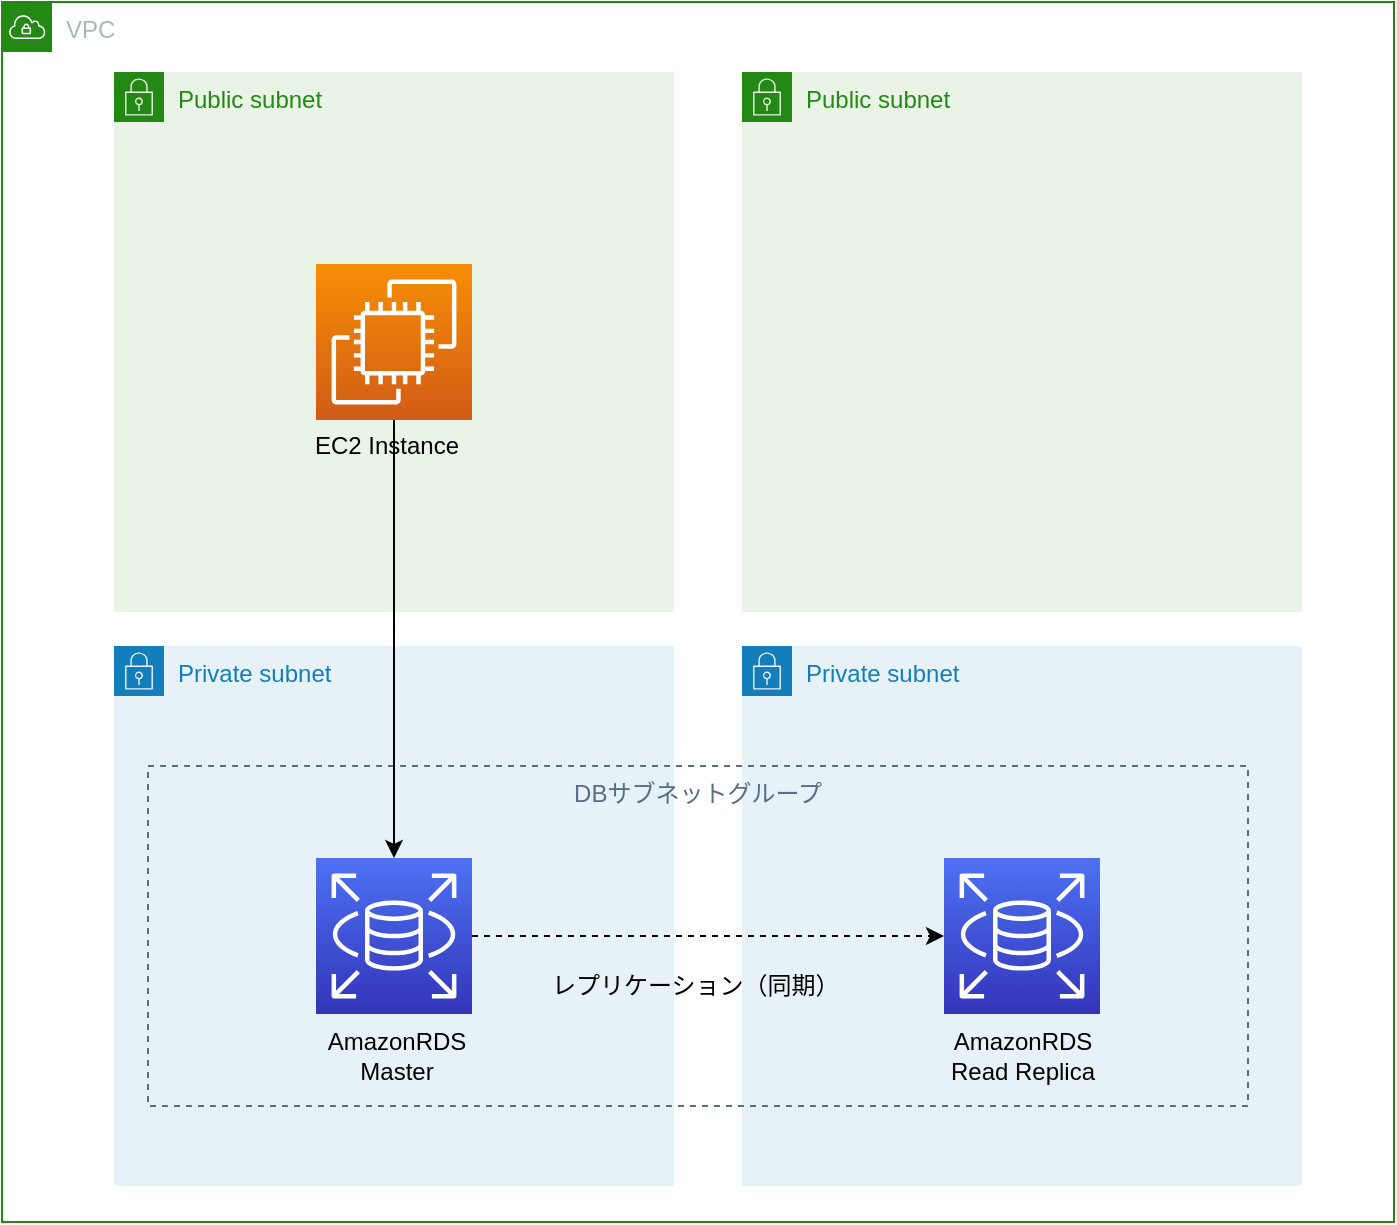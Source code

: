 <mxfile version="10.7.7" type="github"><diagram id="EyTHyn5_B0S4v9deim1Q" name="ページ1"><mxGraphModel dx="1412" dy="941" grid="1" gridSize="10" guides="1" tooltips="1" connect="1" arrows="1" fold="1" page="1" pageScale="1" pageWidth="1169" pageHeight="827" math="0" shadow="0"><root><mxCell id="0"/><mxCell id="1" parent="0"/><mxCell id="Y9yDRAba7-KpeMn9Th5Y-2" value="VPC" style="points=[[0,0],[0.25,0],[0.5,0],[0.75,0],[1,0],[1,0.25],[1,0.5],[1,0.75],[1,1],[0.75,1],[0.5,1],[0.25,1],[0,1],[0,0.75],[0,0.5],[0,0.25]];outlineConnect=0;gradientColor=none;html=1;whiteSpace=wrap;fontSize=12;fontStyle=0;shape=mxgraph.aws4.group;grIcon=mxgraph.aws4.group_vpc;strokeColor=#248814;fillColor=none;verticalAlign=top;align=left;spacingLeft=30;fontColor=#AAB7B8;dashed=0;" vertex="1" parent="1"><mxGeometry x="214" y="100" width="696" height="610" as="geometry"/></mxCell><mxCell id="Y9yDRAba7-KpeMn9Th5Y-4" value="Private subnet" style="points=[[0,0],[0.25,0],[0.5,0],[0.75,0],[1,0],[1,0.25],[1,0.5],[1,0.75],[1,1],[0.75,1],[0.5,1],[0.25,1],[0,1],[0,0.75],[0,0.5],[0,0.25]];outlineConnect=0;gradientColor=none;html=1;whiteSpace=wrap;fontSize=12;fontStyle=0;shape=mxgraph.aws4.group;grIcon=mxgraph.aws4.group_security_group;grStroke=0;strokeColor=#147EBA;fillColor=#E6F2F8;verticalAlign=top;align=left;spacingLeft=30;fontColor=#147EBA;dashed=0;" vertex="1" parent="1"><mxGeometry x="584" y="422" width="280" height="270" as="geometry"/></mxCell><mxCell id="Y9yDRAba7-KpeMn9Th5Y-3" value="Private subnet" style="points=[[0,0],[0.25,0],[0.5,0],[0.75,0],[1,0],[1,0.25],[1,0.5],[1,0.75],[1,1],[0.75,1],[0.5,1],[0.25,1],[0,1],[0,0.75],[0,0.5],[0,0.25]];outlineConnect=0;gradientColor=none;html=1;whiteSpace=wrap;fontSize=12;fontStyle=0;shape=mxgraph.aws4.group;grIcon=mxgraph.aws4.group_security_group;grStroke=0;strokeColor=#147EBA;fillColor=#E6F2F8;verticalAlign=top;align=left;spacingLeft=30;fontColor=#147EBA;dashed=0;" vertex="1" parent="1"><mxGeometry x="270" y="422" width="280" height="270" as="geometry"/></mxCell><mxCell id="Y9yDRAba7-KpeMn9Th5Y-9" value="DBサブネットグループ" style="fillColor=none;strokeColor=#5A6C86;dashed=1;verticalAlign=top;fontStyle=0;fontColor=#5A6C86;" vertex="1" parent="1"><mxGeometry x="287" y="482" width="550" height="170" as="geometry"/></mxCell><mxCell id="Y9yDRAba7-KpeMn9Th5Y-5" value="Public subnet" style="points=[[0,0],[0.25,0],[0.5,0],[0.75,0],[1,0],[1,0.25],[1,0.5],[1,0.75],[1,1],[0.75,1],[0.5,1],[0.25,1],[0,1],[0,0.75],[0,0.5],[0,0.25]];outlineConnect=0;gradientColor=none;html=1;whiteSpace=wrap;fontSize=12;fontStyle=0;shape=mxgraph.aws4.group;grIcon=mxgraph.aws4.group_security_group;grStroke=0;strokeColor=#248814;fillColor=#E9F3E6;verticalAlign=top;align=left;spacingLeft=30;fontColor=#248814;dashed=0;" vertex="1" parent="1"><mxGeometry x="270" y="135" width="280" height="270" as="geometry"/></mxCell><mxCell id="Y9yDRAba7-KpeMn9Th5Y-6" value="Public subnet" style="points=[[0,0],[0.25,0],[0.5,0],[0.75,0],[1,0],[1,0.25],[1,0.5],[1,0.75],[1,1],[0.75,1],[0.5,1],[0.25,1],[0,1],[0,0.75],[0,0.5],[0,0.25]];outlineConnect=0;gradientColor=none;html=1;whiteSpace=wrap;fontSize=12;fontStyle=0;shape=mxgraph.aws4.group;grIcon=mxgraph.aws4.group_security_group;grStroke=0;strokeColor=#248814;fillColor=#E9F3E6;verticalAlign=top;align=left;spacingLeft=30;fontColor=#248814;dashed=0;" vertex="1" parent="1"><mxGeometry x="584" y="135" width="280" height="270" as="geometry"/></mxCell><mxCell id="Y9yDRAba7-KpeMn9Th5Y-14" style="edgeStyle=orthogonalEdgeStyle;rounded=0;orthogonalLoop=1;jettySize=auto;html=1;" edge="1" parent="1" source="Y9yDRAba7-KpeMn9Th5Y-18" target="Y9yDRAba7-KpeMn9Th5Y-8"><mxGeometry relative="1" as="geometry"><mxPoint x="410.0" y="294" as="sourcePoint"/></mxGeometry></mxCell><mxCell id="Y9yDRAba7-KpeMn9Th5Y-16" style="edgeStyle=orthogonalEdgeStyle;rounded=0;orthogonalLoop=1;jettySize=auto;html=1;strokeColor=#000000;dashed=1;" edge="1" parent="1" source="Y9yDRAba7-KpeMn9Th5Y-8" target="Y9yDRAba7-KpeMn9Th5Y-10"><mxGeometry relative="1" as="geometry"/></mxCell><mxCell id="Y9yDRAba7-KpeMn9Th5Y-8" value="" style="outlineConnect=0;fontColor=#232F3E;gradientColor=#4D72F3;gradientDirection=north;fillColor=#3334B9;strokeColor=#ffffff;dashed=0;verticalLabelPosition=bottom;verticalAlign=top;align=center;html=1;fontSize=12;fontStyle=0;aspect=fixed;shape=mxgraph.aws4.resourceIcon;resIcon=mxgraph.aws4.rds;" vertex="1" parent="1"><mxGeometry x="371" y="528" width="78" height="78" as="geometry"/></mxCell><mxCell id="Y9yDRAba7-KpeMn9Th5Y-10" value="" style="outlineConnect=0;fontColor=#232F3E;gradientColor=#4D72F3;gradientDirection=north;fillColor=#3334B9;strokeColor=#ffffff;dashed=0;verticalLabelPosition=bottom;verticalAlign=top;align=center;html=1;fontSize=12;fontStyle=0;aspect=fixed;shape=mxgraph.aws4.resourceIcon;resIcon=mxgraph.aws4.rds;" vertex="1" parent="1"><mxGeometry x="685" y="528" width="78" height="78" as="geometry"/></mxCell><mxCell id="Y9yDRAba7-KpeMn9Th5Y-11" value="AmazonRDS&lt;br&gt;Master&lt;br&gt;" style="text;html=1;resizable=0;autosize=1;align=center;verticalAlign=middle;points=[];fillColor=none;strokeColor=none;rounded=0;" vertex="1" parent="1"><mxGeometry x="371" y="612" width="80" height="30" as="geometry"/></mxCell><mxCell id="Y9yDRAba7-KpeMn9Th5Y-13" value="AmazonRDS&lt;br&gt;Read Replica&lt;br&gt;" style="text;html=1;resizable=0;autosize=1;align=center;verticalAlign=middle;points=[];fillColor=none;strokeColor=none;rounded=0;" vertex="1" parent="1"><mxGeometry x="679" y="612" width="90" height="30" as="geometry"/></mxCell><mxCell id="Y9yDRAba7-KpeMn9Th5Y-17" value="レプリケーション（同期）&lt;br&gt;" style="text;html=1;resizable=0;points=[];autosize=1;align=left;verticalAlign=top;spacingTop=-4;" vertex="1" parent="1"><mxGeometry x="487" y="582" width="160" height="10" as="geometry"/></mxCell><mxCell id="Y9yDRAba7-KpeMn9Th5Y-18" value="" style="outlineConnect=0;fontColor=#232F3E;gradientColor=#F78E04;gradientDirection=north;fillColor=#D05C17;strokeColor=#ffffff;dashed=0;verticalLabelPosition=bottom;verticalAlign=top;align=center;html=1;fontSize=12;fontStyle=0;aspect=fixed;shape=mxgraph.aws4.resourceIcon;resIcon=mxgraph.aws4.ec2;" vertex="1" parent="1"><mxGeometry x="371" y="231" width="78" height="78" as="geometry"/></mxCell><mxCell id="Y9yDRAba7-KpeMn9Th5Y-19" value="EC2 Instance&lt;br&gt;" style="text;html=1;resizable=0;autosize=1;align=center;verticalAlign=middle;points=[];fillColor=none;strokeColor=none;rounded=0;" vertex="1" parent="1"><mxGeometry x="361" y="312" width="90" height="20" as="geometry"/></mxCell></root></mxGraphModel></diagram></mxfile>